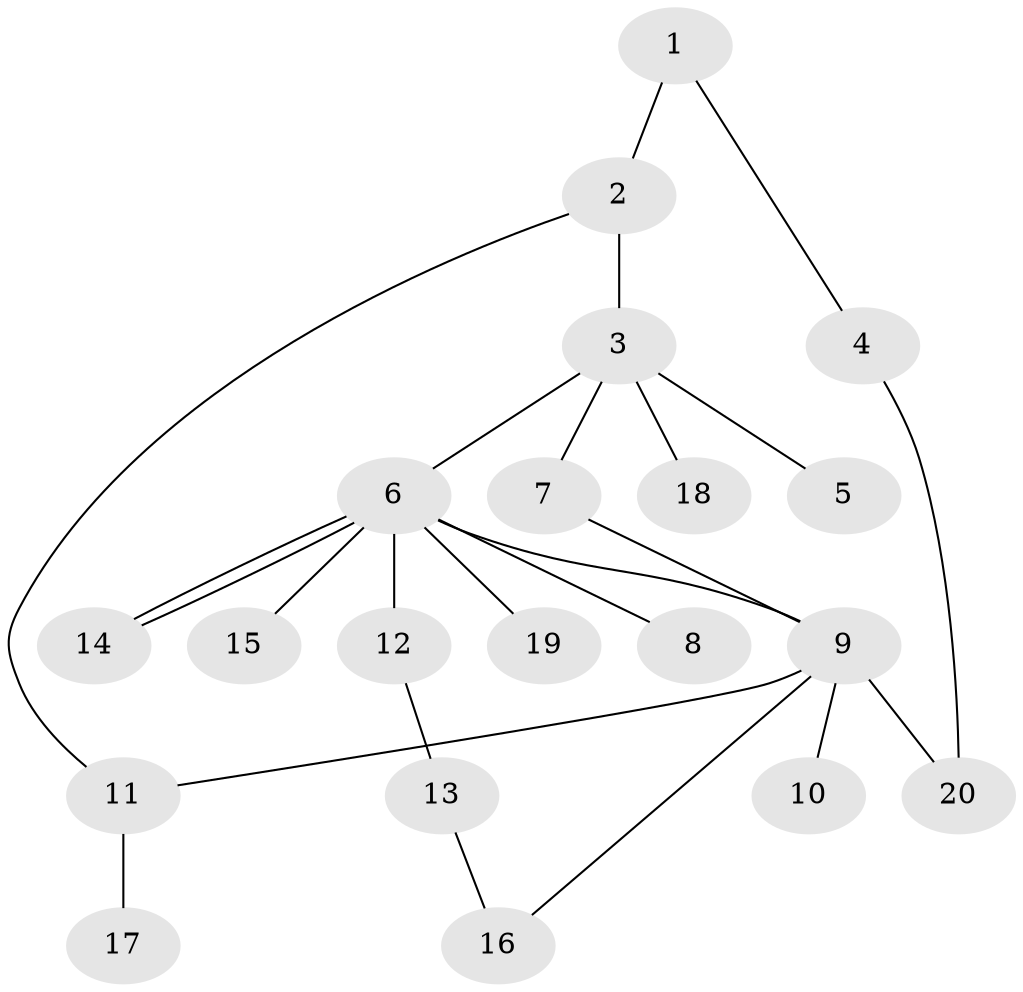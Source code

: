 // Generated by graph-tools (version 1.1) at 2025/46/02/15/25 05:46:28]
// undirected, 20 vertices, 24 edges
graph export_dot {
graph [start="1"]
  node [color=gray90,style=filled];
  1;
  2;
  3;
  4;
  5;
  6;
  7;
  8;
  9;
  10;
  11;
  12;
  13;
  14;
  15;
  16;
  17;
  18;
  19;
  20;
  1 -- 2;
  1 -- 4;
  2 -- 3;
  2 -- 11;
  3 -- 5;
  3 -- 6;
  3 -- 7;
  3 -- 18;
  4 -- 20;
  6 -- 8;
  6 -- 9;
  6 -- 12;
  6 -- 14;
  6 -- 14;
  6 -- 15;
  6 -- 19;
  7 -- 9;
  9 -- 10;
  9 -- 11;
  9 -- 16;
  9 -- 20;
  11 -- 17;
  12 -- 13;
  13 -- 16;
}
